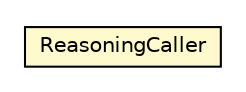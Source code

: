 #!/usr/local/bin/dot
#
# Class diagram 
# Generated by UMLGraph version R5_6-24-gf6e263 (http://www.umlgraph.org/)
#

digraph G {
	edge [fontname="Helvetica",fontsize=10,labelfontname="Helvetica",labelfontsize=10];
	node [fontname="Helvetica",fontsize=10,shape=plaintext];
	nodesep=0.25;
	ranksep=0.5;
	// org.universAAL.samples.context.reasoner.client.uaalinterface.ReasoningCaller
	c17639 [label=<<table title="org.universAAL.samples.context.reasoner.client.uaalinterface.ReasoningCaller" border="0" cellborder="1" cellspacing="0" cellpadding="2" port="p" bgcolor="lemonChiffon" href="./ReasoningCaller.html">
		<tr><td><table border="0" cellspacing="0" cellpadding="1">
<tr><td align="center" balign="center"> ReasoningCaller </td></tr>
		</table></td></tr>
		</table>>, URL="./ReasoningCaller.html", fontname="Helvetica", fontcolor="black", fontsize=10.0];
}

